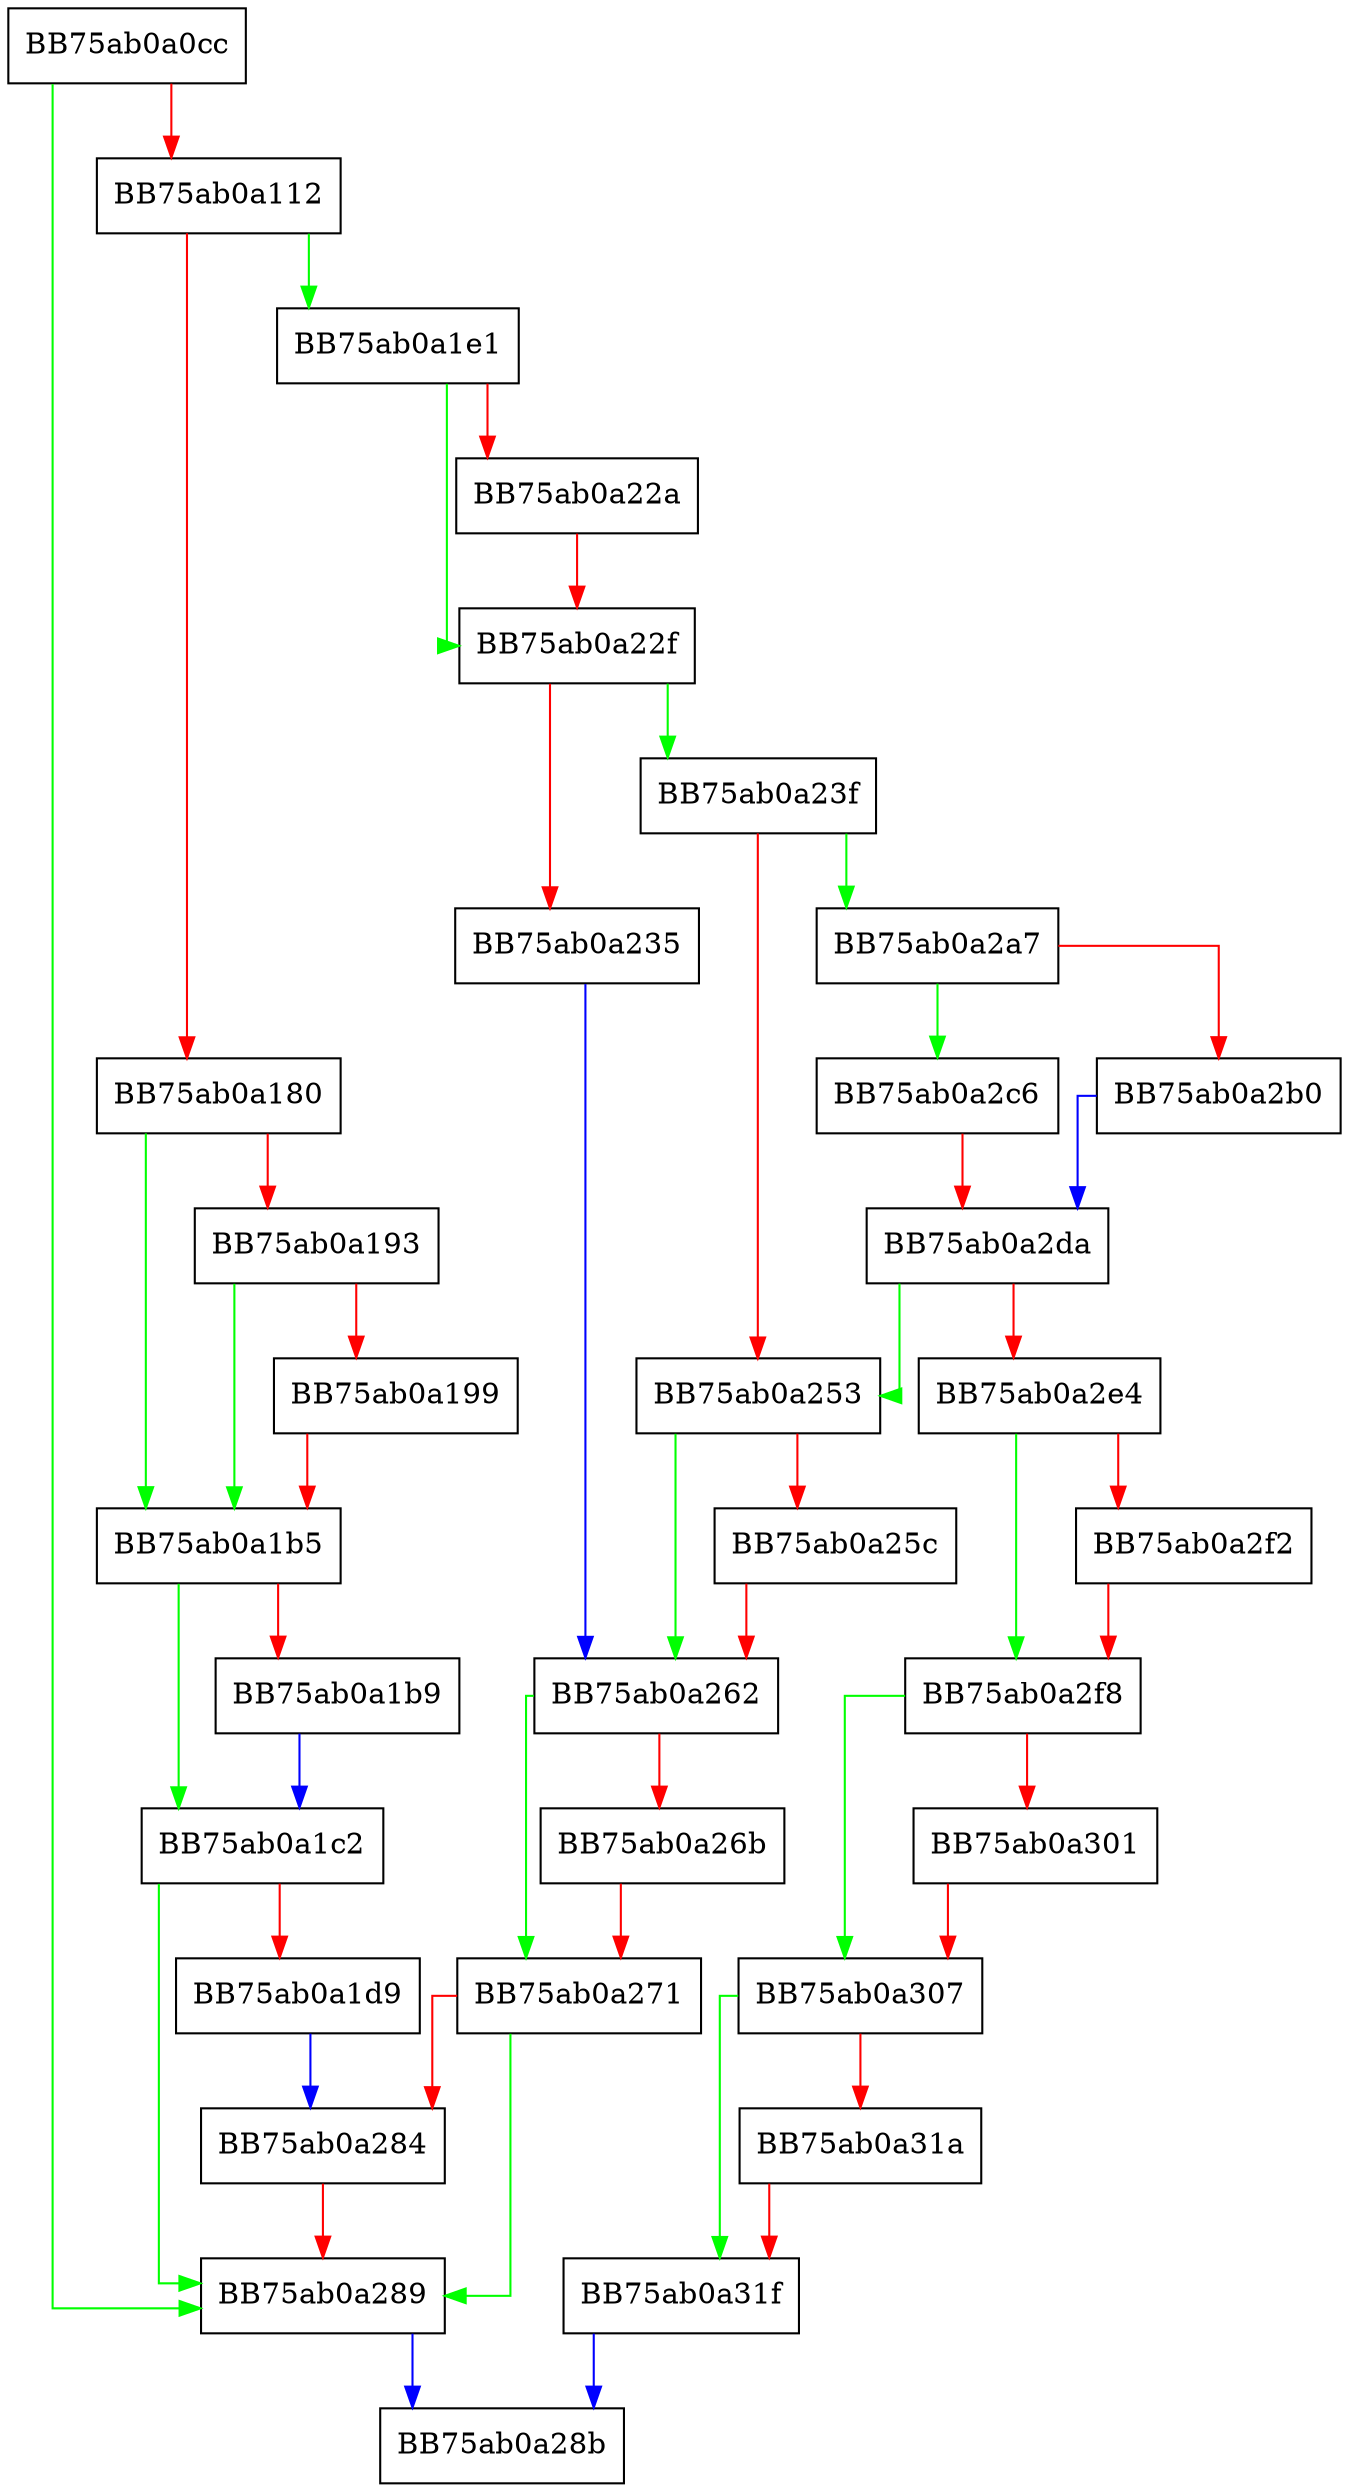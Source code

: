 digraph GetPEVersionInfoWorker {
  node [shape="box"];
  graph [splines=ortho];
  BB75ab0a0cc -> BB75ab0a289 [color="green"];
  BB75ab0a0cc -> BB75ab0a112 [color="red"];
  BB75ab0a112 -> BB75ab0a1e1 [color="green"];
  BB75ab0a112 -> BB75ab0a180 [color="red"];
  BB75ab0a180 -> BB75ab0a1b5 [color="green"];
  BB75ab0a180 -> BB75ab0a193 [color="red"];
  BB75ab0a193 -> BB75ab0a1b5 [color="green"];
  BB75ab0a193 -> BB75ab0a199 [color="red"];
  BB75ab0a199 -> BB75ab0a1b5 [color="red"];
  BB75ab0a1b5 -> BB75ab0a1c2 [color="green"];
  BB75ab0a1b5 -> BB75ab0a1b9 [color="red"];
  BB75ab0a1b9 -> BB75ab0a1c2 [color="blue"];
  BB75ab0a1c2 -> BB75ab0a289 [color="green"];
  BB75ab0a1c2 -> BB75ab0a1d9 [color="red"];
  BB75ab0a1d9 -> BB75ab0a284 [color="blue"];
  BB75ab0a1e1 -> BB75ab0a22f [color="green"];
  BB75ab0a1e1 -> BB75ab0a22a [color="red"];
  BB75ab0a22a -> BB75ab0a22f [color="red"];
  BB75ab0a22f -> BB75ab0a23f [color="green"];
  BB75ab0a22f -> BB75ab0a235 [color="red"];
  BB75ab0a235 -> BB75ab0a262 [color="blue"];
  BB75ab0a23f -> BB75ab0a2a7 [color="green"];
  BB75ab0a23f -> BB75ab0a253 [color="red"];
  BB75ab0a253 -> BB75ab0a262 [color="green"];
  BB75ab0a253 -> BB75ab0a25c [color="red"];
  BB75ab0a25c -> BB75ab0a262 [color="red"];
  BB75ab0a262 -> BB75ab0a271 [color="green"];
  BB75ab0a262 -> BB75ab0a26b [color="red"];
  BB75ab0a26b -> BB75ab0a271 [color="red"];
  BB75ab0a271 -> BB75ab0a289 [color="green"];
  BB75ab0a271 -> BB75ab0a284 [color="red"];
  BB75ab0a284 -> BB75ab0a289 [color="red"];
  BB75ab0a289 -> BB75ab0a28b [color="blue"];
  BB75ab0a2a7 -> BB75ab0a2c6 [color="green"];
  BB75ab0a2a7 -> BB75ab0a2b0 [color="red"];
  BB75ab0a2b0 -> BB75ab0a2da [color="blue"];
  BB75ab0a2c6 -> BB75ab0a2da [color="red"];
  BB75ab0a2da -> BB75ab0a253 [color="green"];
  BB75ab0a2da -> BB75ab0a2e4 [color="red"];
  BB75ab0a2e4 -> BB75ab0a2f8 [color="green"];
  BB75ab0a2e4 -> BB75ab0a2f2 [color="red"];
  BB75ab0a2f2 -> BB75ab0a2f8 [color="red"];
  BB75ab0a2f8 -> BB75ab0a307 [color="green"];
  BB75ab0a2f8 -> BB75ab0a301 [color="red"];
  BB75ab0a301 -> BB75ab0a307 [color="red"];
  BB75ab0a307 -> BB75ab0a31f [color="green"];
  BB75ab0a307 -> BB75ab0a31a [color="red"];
  BB75ab0a31a -> BB75ab0a31f [color="red"];
  BB75ab0a31f -> BB75ab0a28b [color="blue"];
}
